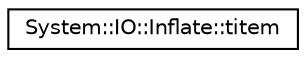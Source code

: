 digraph G
{
  edge [fontname="Helvetica",fontsize="10",labelfontname="Helvetica",labelfontsize="10"];
  node [fontname="Helvetica",fontsize="10",shape=record];
  rankdir="LR";
  Node1 [label="System::IO::Inflate::titem",height=0.2,width=0.4,color="black", fillcolor="white", style="filled",URL="$struct_system_1_1_i_o_1_1_inflate_1_1titem.html"];
}
